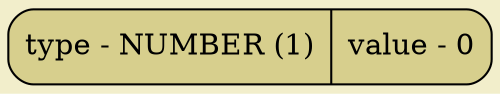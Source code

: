 digraph
{
bgcolor="#F2EECB";
rankdir = TB;
POINT_0x628a207a1ee0[shape=Mrecord, label = "type - NUMBER (1) | value - 0", style="filled",fillcolor="#D7CF8D"]
}

